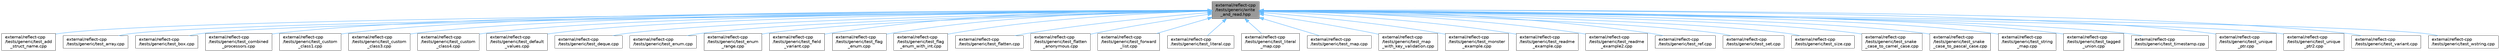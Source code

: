 digraph "external/reflect-cpp/tests/generic/write_and_read.hpp"
{
 // LATEX_PDF_SIZE
  bgcolor="transparent";
  edge [fontname=Helvetica,fontsize=10,labelfontname=Helvetica,labelfontsize=10];
  node [fontname=Helvetica,fontsize=10,shape=box,height=0.2,width=0.4];
  Node1 [id="Node000001",label="external/reflect-cpp\l/tests/generic/write\l_and_read.hpp",height=0.2,width=0.4,color="gray40", fillcolor="grey60", style="filled", fontcolor="black",tooltip=" "];
  Node1 -> Node2 [id="edge1_Node000001_Node000002",dir="back",color="steelblue1",style="solid",tooltip=" "];
  Node2 [id="Node000002",label="external/reflect-cpp\l/tests/generic/test_add\l_struct_name.cpp",height=0.2,width=0.4,color="grey40", fillcolor="white", style="filled",URL="$generic_2test__add__struct__name_8cpp.html",tooltip=" "];
  Node1 -> Node3 [id="edge2_Node000001_Node000003",dir="back",color="steelblue1",style="solid",tooltip=" "];
  Node3 [id="Node000003",label="external/reflect-cpp\l/tests/generic/test_array.cpp",height=0.2,width=0.4,color="grey40", fillcolor="white", style="filled",URL="$generic_2test__array_8cpp.html",tooltip=" "];
  Node1 -> Node4 [id="edge3_Node000001_Node000004",dir="back",color="steelblue1",style="solid",tooltip=" "];
  Node4 [id="Node000004",label="external/reflect-cpp\l/tests/generic/test_box.cpp",height=0.2,width=0.4,color="grey40", fillcolor="white", style="filled",URL="$generic_2test__box_8cpp.html",tooltip=" "];
  Node1 -> Node5 [id="edge4_Node000001_Node000005",dir="back",color="steelblue1",style="solid",tooltip=" "];
  Node5 [id="Node000005",label="external/reflect-cpp\l/tests/generic/test_combined\l_processors.cpp",height=0.2,width=0.4,color="grey40", fillcolor="white", style="filled",URL="$generic_2test__combined__processors_8cpp.html",tooltip=" "];
  Node1 -> Node6 [id="edge5_Node000001_Node000006",dir="back",color="steelblue1",style="solid",tooltip=" "];
  Node6 [id="Node000006",label="external/reflect-cpp\l/tests/generic/test_custom\l_class1.cpp",height=0.2,width=0.4,color="grey40", fillcolor="white", style="filled",URL="$generic_2test__custom__class1_8cpp.html",tooltip=" "];
  Node1 -> Node7 [id="edge6_Node000001_Node000007",dir="back",color="steelblue1",style="solid",tooltip=" "];
  Node7 [id="Node000007",label="external/reflect-cpp\l/tests/generic/test_custom\l_class3.cpp",height=0.2,width=0.4,color="grey40", fillcolor="white", style="filled",URL="$generic_2test__custom__class3_8cpp.html",tooltip=" "];
  Node1 -> Node8 [id="edge7_Node000001_Node000008",dir="back",color="steelblue1",style="solid",tooltip=" "];
  Node8 [id="Node000008",label="external/reflect-cpp\l/tests/generic/test_custom\l_class4.cpp",height=0.2,width=0.4,color="grey40", fillcolor="white", style="filled",URL="$generic_2test__custom__class4_8cpp.html",tooltip=" "];
  Node1 -> Node9 [id="edge8_Node000001_Node000009",dir="back",color="steelblue1",style="solid",tooltip=" "];
  Node9 [id="Node000009",label="external/reflect-cpp\l/tests/generic/test_default\l_values.cpp",height=0.2,width=0.4,color="grey40", fillcolor="white", style="filled",URL="$generic_2test__default__values_8cpp.html",tooltip=" "];
  Node1 -> Node10 [id="edge9_Node000001_Node000010",dir="back",color="steelblue1",style="solid",tooltip=" "];
  Node10 [id="Node000010",label="external/reflect-cpp\l/tests/generic/test_deque.cpp",height=0.2,width=0.4,color="grey40", fillcolor="white", style="filled",URL="$generic_2test__deque_8cpp.html",tooltip=" "];
  Node1 -> Node11 [id="edge10_Node000001_Node000011",dir="back",color="steelblue1",style="solid",tooltip=" "];
  Node11 [id="Node000011",label="external/reflect-cpp\l/tests/generic/test_enum.cpp",height=0.2,width=0.4,color="grey40", fillcolor="white", style="filled",URL="$generic_2test__enum_8cpp.html",tooltip=" "];
  Node1 -> Node12 [id="edge11_Node000001_Node000012",dir="back",color="steelblue1",style="solid",tooltip=" "];
  Node12 [id="Node000012",label="external/reflect-cpp\l/tests/generic/test_enum\l_range.cpp",height=0.2,width=0.4,color="grey40", fillcolor="white", style="filled",URL="$test__enum__range_8cpp.html",tooltip=" "];
  Node1 -> Node13 [id="edge12_Node000001_Node000013",dir="back",color="steelblue1",style="solid",tooltip=" "];
  Node13 [id="Node000013",label="external/reflect-cpp\l/tests/generic/test_field\l_variant.cpp",height=0.2,width=0.4,color="grey40", fillcolor="white", style="filled",URL="$generic_2test__field__variant_8cpp.html",tooltip=" "];
  Node1 -> Node14 [id="edge13_Node000001_Node000014",dir="back",color="steelblue1",style="solid",tooltip=" "];
  Node14 [id="Node000014",label="external/reflect-cpp\l/tests/generic/test_flag\l_enum.cpp",height=0.2,width=0.4,color="grey40", fillcolor="white", style="filled",URL="$generic_2test__flag__enum_8cpp.html",tooltip=" "];
  Node1 -> Node15 [id="edge14_Node000001_Node000015",dir="back",color="steelblue1",style="solid",tooltip=" "];
  Node15 [id="Node000015",label="external/reflect-cpp\l/tests/generic/test_flag\l_enum_with_int.cpp",height=0.2,width=0.4,color="grey40", fillcolor="white", style="filled",URL="$generic_2test__flag__enum__with__int_8cpp.html",tooltip=" "];
  Node1 -> Node16 [id="edge15_Node000001_Node000016",dir="back",color="steelblue1",style="solid",tooltip=" "];
  Node16 [id="Node000016",label="external/reflect-cpp\l/tests/generic/test_flatten.cpp",height=0.2,width=0.4,color="grey40", fillcolor="white", style="filled",URL="$generic_2test__flatten_8cpp.html",tooltip=" "];
  Node1 -> Node17 [id="edge16_Node000001_Node000017",dir="back",color="steelblue1",style="solid",tooltip=" "];
  Node17 [id="Node000017",label="external/reflect-cpp\l/tests/generic/test_flatten\l_anonymous.cpp",height=0.2,width=0.4,color="grey40", fillcolor="white", style="filled",URL="$generic_2test__flatten__anonymous_8cpp.html",tooltip=" "];
  Node1 -> Node18 [id="edge17_Node000001_Node000018",dir="back",color="steelblue1",style="solid",tooltip=" "];
  Node18 [id="Node000018",label="external/reflect-cpp\l/tests/generic/test_forward\l_list.cpp",height=0.2,width=0.4,color="grey40", fillcolor="white", style="filled",URL="$generic_2test__forward__list_8cpp.html",tooltip=" "];
  Node1 -> Node19 [id="edge18_Node000001_Node000019",dir="back",color="steelblue1",style="solid",tooltip=" "];
  Node19 [id="Node000019",label="external/reflect-cpp\l/tests/generic/test_literal.cpp",height=0.2,width=0.4,color="grey40", fillcolor="white", style="filled",URL="$generic_2test__literal_8cpp.html",tooltip=" "];
  Node1 -> Node20 [id="edge19_Node000001_Node000020",dir="back",color="steelblue1",style="solid",tooltip=" "];
  Node20 [id="Node000020",label="external/reflect-cpp\l/tests/generic/test_literal\l_map.cpp",height=0.2,width=0.4,color="grey40", fillcolor="white", style="filled",URL="$generic_2test__literal__map_8cpp.html",tooltip=" "];
  Node1 -> Node21 [id="edge20_Node000001_Node000021",dir="back",color="steelblue1",style="solid",tooltip=" "];
  Node21 [id="Node000021",label="external/reflect-cpp\l/tests/generic/test_map.cpp",height=0.2,width=0.4,color="grey40", fillcolor="white", style="filled",URL="$generic_2test__map_8cpp.html",tooltip=" "];
  Node1 -> Node22 [id="edge21_Node000001_Node000022",dir="back",color="steelblue1",style="solid",tooltip=" "];
  Node22 [id="Node000022",label="external/reflect-cpp\l/tests/generic/test_map\l_with_key_validation.cpp",height=0.2,width=0.4,color="grey40", fillcolor="white", style="filled",URL="$generic_2test__map__with__key__validation_8cpp.html",tooltip=" "];
  Node1 -> Node23 [id="edge22_Node000001_Node000023",dir="back",color="steelblue1",style="solid",tooltip=" "];
  Node23 [id="Node000023",label="external/reflect-cpp\l/tests/generic/test_monster\l_example.cpp",height=0.2,width=0.4,color="grey40", fillcolor="white", style="filled",URL="$generic_2test__monster__example_8cpp.html",tooltip=" "];
  Node1 -> Node24 [id="edge23_Node000001_Node000024",dir="back",color="steelblue1",style="solid",tooltip=" "];
  Node24 [id="Node000024",label="external/reflect-cpp\l/tests/generic/test_readme\l_example.cpp",height=0.2,width=0.4,color="grey40", fillcolor="white", style="filled",URL="$generic_2test__readme__example_8cpp.html",tooltip=" "];
  Node1 -> Node25 [id="edge24_Node000001_Node000025",dir="back",color="steelblue1",style="solid",tooltip=" "];
  Node25 [id="Node000025",label="external/reflect-cpp\l/tests/generic/test_readme\l_example2.cpp",height=0.2,width=0.4,color="grey40", fillcolor="white", style="filled",URL="$generic_2test__readme__example2_8cpp.html",tooltip=" "];
  Node1 -> Node26 [id="edge25_Node000001_Node000026",dir="back",color="steelblue1",style="solid",tooltip=" "];
  Node26 [id="Node000026",label="external/reflect-cpp\l/tests/generic/test_ref.cpp",height=0.2,width=0.4,color="grey40", fillcolor="white", style="filled",URL="$generic_2test__ref_8cpp.html",tooltip=" "];
  Node1 -> Node27 [id="edge26_Node000001_Node000027",dir="back",color="steelblue1",style="solid",tooltip=" "];
  Node27 [id="Node000027",label="external/reflect-cpp\l/tests/generic/test_set.cpp",height=0.2,width=0.4,color="grey40", fillcolor="white", style="filled",URL="$generic_2test__set_8cpp.html",tooltip=" "];
  Node1 -> Node28 [id="edge27_Node000001_Node000028",dir="back",color="steelblue1",style="solid",tooltip=" "];
  Node28 [id="Node000028",label="external/reflect-cpp\l/tests/generic/test_size.cpp",height=0.2,width=0.4,color="grey40", fillcolor="white", style="filled",URL="$generic_2test__size_8cpp.html",tooltip=" "];
  Node1 -> Node29 [id="edge28_Node000001_Node000029",dir="back",color="steelblue1",style="solid",tooltip=" "];
  Node29 [id="Node000029",label="external/reflect-cpp\l/tests/generic/test_snake\l_case_to_camel_case.cpp",height=0.2,width=0.4,color="grey40", fillcolor="white", style="filled",URL="$generic_2test__snake__case__to__camel__case_8cpp.html",tooltip=" "];
  Node1 -> Node30 [id="edge29_Node000001_Node000030",dir="back",color="steelblue1",style="solid",tooltip=" "];
  Node30 [id="Node000030",label="external/reflect-cpp\l/tests/generic/test_snake\l_case_to_pascal_case.cpp",height=0.2,width=0.4,color="grey40", fillcolor="white", style="filled",URL="$generic_2test__snake__case__to__pascal__case_8cpp.html",tooltip=" "];
  Node1 -> Node31 [id="edge30_Node000001_Node000031",dir="back",color="steelblue1",style="solid",tooltip=" "];
  Node31 [id="Node000031",label="external/reflect-cpp\l/tests/generic/test_string\l_map.cpp",height=0.2,width=0.4,color="grey40", fillcolor="white", style="filled",URL="$generic_2test__string__map_8cpp.html",tooltip=" "];
  Node1 -> Node32 [id="edge31_Node000001_Node000032",dir="back",color="steelblue1",style="solid",tooltip=" "];
  Node32 [id="Node000032",label="external/reflect-cpp\l/tests/generic/test_tagged\l_union.cpp",height=0.2,width=0.4,color="grey40", fillcolor="white", style="filled",URL="$generic_2test__tagged__union_8cpp.html",tooltip=" "];
  Node1 -> Node33 [id="edge32_Node000001_Node000033",dir="back",color="steelblue1",style="solid",tooltip=" "];
  Node33 [id="Node000033",label="external/reflect-cpp\l/tests/generic/test_timestamp.cpp",height=0.2,width=0.4,color="grey40", fillcolor="white", style="filled",URL="$generic_2test__timestamp_8cpp.html",tooltip=" "];
  Node1 -> Node34 [id="edge33_Node000001_Node000034",dir="back",color="steelblue1",style="solid",tooltip=" "];
  Node34 [id="Node000034",label="external/reflect-cpp\l/tests/generic/test_unique\l_ptr.cpp",height=0.2,width=0.4,color="grey40", fillcolor="white", style="filled",URL="$generic_2test__unique__ptr_8cpp.html",tooltip=" "];
  Node1 -> Node35 [id="edge34_Node000001_Node000035",dir="back",color="steelblue1",style="solid",tooltip=" "];
  Node35 [id="Node000035",label="external/reflect-cpp\l/tests/generic/test_unique\l_ptr2.cpp",height=0.2,width=0.4,color="grey40", fillcolor="white", style="filled",URL="$generic_2test__unique__ptr2_8cpp.html",tooltip=" "];
  Node1 -> Node36 [id="edge35_Node000001_Node000036",dir="back",color="steelblue1",style="solid",tooltip=" "];
  Node36 [id="Node000036",label="external/reflect-cpp\l/tests/generic/test_variant.cpp",height=0.2,width=0.4,color="grey40", fillcolor="white", style="filled",URL="$generic_2test__variant_8cpp.html",tooltip=" "];
  Node1 -> Node37 [id="edge36_Node000001_Node000037",dir="back",color="steelblue1",style="solid",tooltip=" "];
  Node37 [id="Node000037",label="external/reflect-cpp\l/tests/generic/test_wstring.cpp",height=0.2,width=0.4,color="grey40", fillcolor="white", style="filled",URL="$generic_2test__wstring_8cpp.html",tooltip=" "];
}
